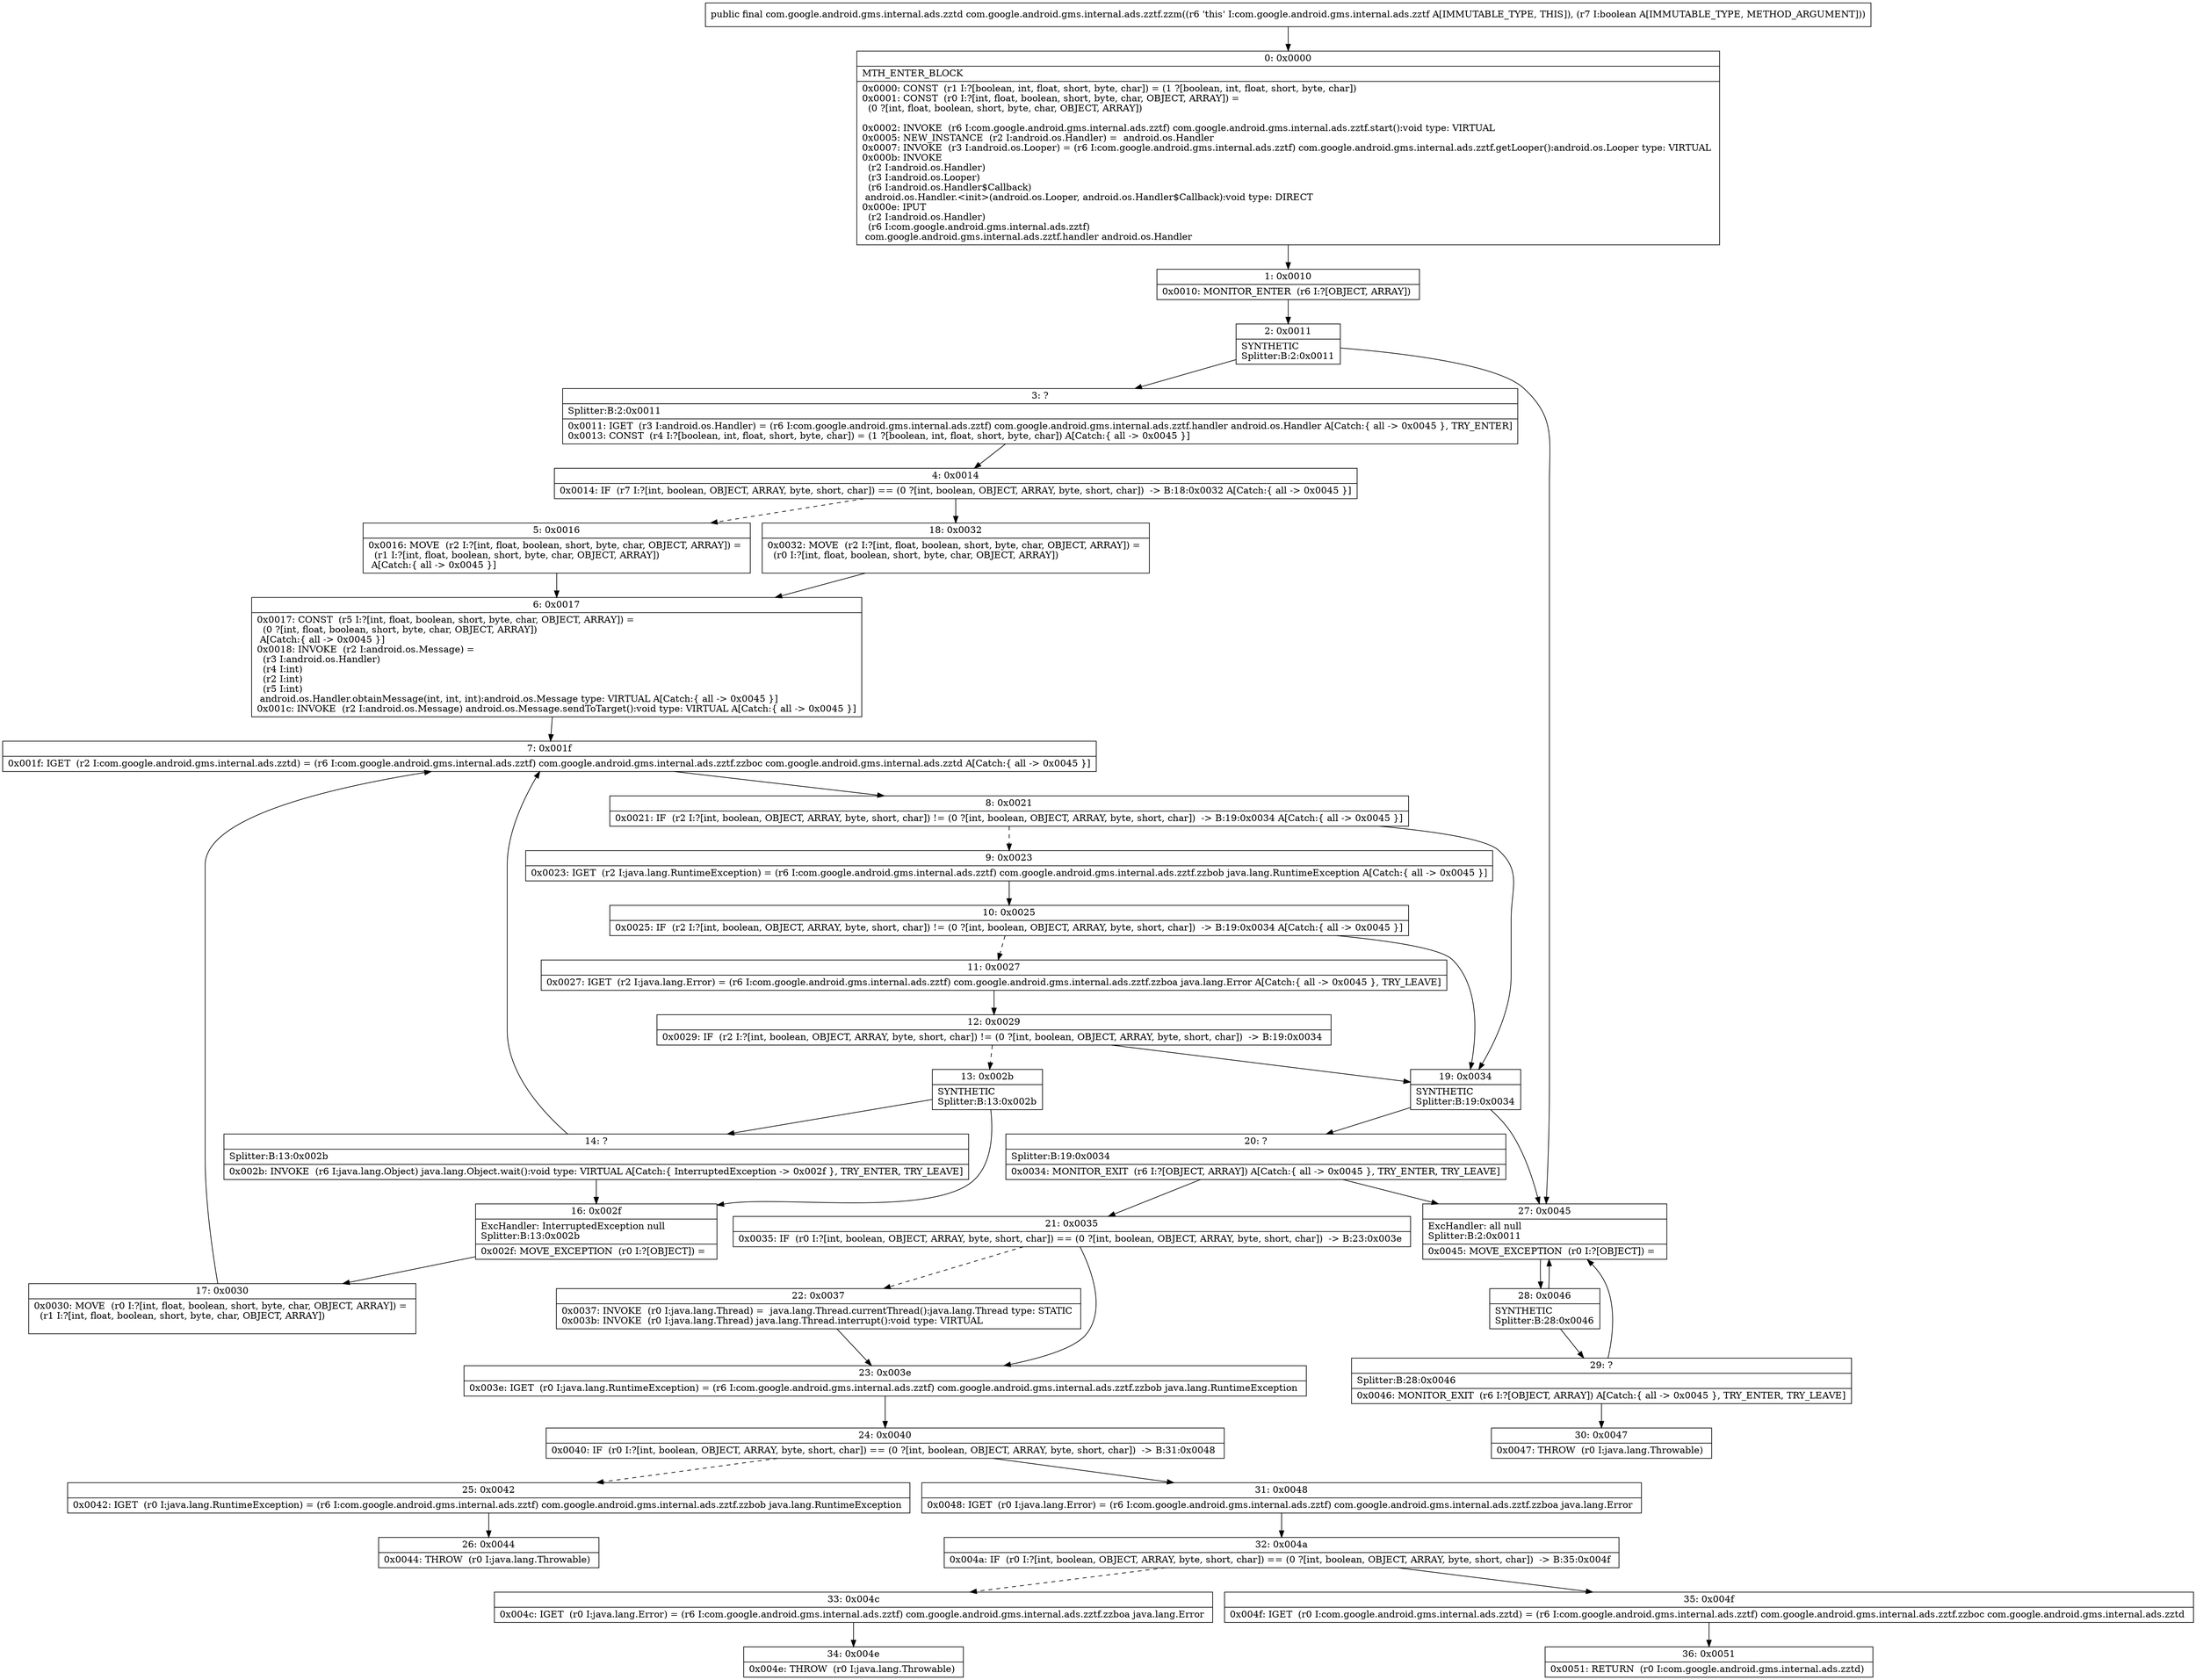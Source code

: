 digraph "CFG forcom.google.android.gms.internal.ads.zztf.zzm(Z)Lcom\/google\/android\/gms\/internal\/ads\/zztd;" {
Node_0 [shape=record,label="{0\:\ 0x0000|MTH_ENTER_BLOCK\l|0x0000: CONST  (r1 I:?[boolean, int, float, short, byte, char]) = (1 ?[boolean, int, float, short, byte, char]) \l0x0001: CONST  (r0 I:?[int, float, boolean, short, byte, char, OBJECT, ARRAY]) = \l  (0 ?[int, float, boolean, short, byte, char, OBJECT, ARRAY])\l \l0x0002: INVOKE  (r6 I:com.google.android.gms.internal.ads.zztf) com.google.android.gms.internal.ads.zztf.start():void type: VIRTUAL \l0x0005: NEW_INSTANCE  (r2 I:android.os.Handler) =  android.os.Handler \l0x0007: INVOKE  (r3 I:android.os.Looper) = (r6 I:com.google.android.gms.internal.ads.zztf) com.google.android.gms.internal.ads.zztf.getLooper():android.os.Looper type: VIRTUAL \l0x000b: INVOKE  \l  (r2 I:android.os.Handler)\l  (r3 I:android.os.Looper)\l  (r6 I:android.os.Handler$Callback)\l android.os.Handler.\<init\>(android.os.Looper, android.os.Handler$Callback):void type: DIRECT \l0x000e: IPUT  \l  (r2 I:android.os.Handler)\l  (r6 I:com.google.android.gms.internal.ads.zztf)\l com.google.android.gms.internal.ads.zztf.handler android.os.Handler \l}"];
Node_1 [shape=record,label="{1\:\ 0x0010|0x0010: MONITOR_ENTER  (r6 I:?[OBJECT, ARRAY]) \l}"];
Node_2 [shape=record,label="{2\:\ 0x0011|SYNTHETIC\lSplitter:B:2:0x0011\l}"];
Node_3 [shape=record,label="{3\:\ ?|Splitter:B:2:0x0011\l|0x0011: IGET  (r3 I:android.os.Handler) = (r6 I:com.google.android.gms.internal.ads.zztf) com.google.android.gms.internal.ads.zztf.handler android.os.Handler A[Catch:\{ all \-\> 0x0045 \}, TRY_ENTER]\l0x0013: CONST  (r4 I:?[boolean, int, float, short, byte, char]) = (1 ?[boolean, int, float, short, byte, char]) A[Catch:\{ all \-\> 0x0045 \}]\l}"];
Node_4 [shape=record,label="{4\:\ 0x0014|0x0014: IF  (r7 I:?[int, boolean, OBJECT, ARRAY, byte, short, char]) == (0 ?[int, boolean, OBJECT, ARRAY, byte, short, char])  \-\> B:18:0x0032 A[Catch:\{ all \-\> 0x0045 \}]\l}"];
Node_5 [shape=record,label="{5\:\ 0x0016|0x0016: MOVE  (r2 I:?[int, float, boolean, short, byte, char, OBJECT, ARRAY]) = \l  (r1 I:?[int, float, boolean, short, byte, char, OBJECT, ARRAY])\l A[Catch:\{ all \-\> 0x0045 \}]\l}"];
Node_6 [shape=record,label="{6\:\ 0x0017|0x0017: CONST  (r5 I:?[int, float, boolean, short, byte, char, OBJECT, ARRAY]) = \l  (0 ?[int, float, boolean, short, byte, char, OBJECT, ARRAY])\l A[Catch:\{ all \-\> 0x0045 \}]\l0x0018: INVOKE  (r2 I:android.os.Message) = \l  (r3 I:android.os.Handler)\l  (r4 I:int)\l  (r2 I:int)\l  (r5 I:int)\l android.os.Handler.obtainMessage(int, int, int):android.os.Message type: VIRTUAL A[Catch:\{ all \-\> 0x0045 \}]\l0x001c: INVOKE  (r2 I:android.os.Message) android.os.Message.sendToTarget():void type: VIRTUAL A[Catch:\{ all \-\> 0x0045 \}]\l}"];
Node_7 [shape=record,label="{7\:\ 0x001f|0x001f: IGET  (r2 I:com.google.android.gms.internal.ads.zztd) = (r6 I:com.google.android.gms.internal.ads.zztf) com.google.android.gms.internal.ads.zztf.zzboc com.google.android.gms.internal.ads.zztd A[Catch:\{ all \-\> 0x0045 \}]\l}"];
Node_8 [shape=record,label="{8\:\ 0x0021|0x0021: IF  (r2 I:?[int, boolean, OBJECT, ARRAY, byte, short, char]) != (0 ?[int, boolean, OBJECT, ARRAY, byte, short, char])  \-\> B:19:0x0034 A[Catch:\{ all \-\> 0x0045 \}]\l}"];
Node_9 [shape=record,label="{9\:\ 0x0023|0x0023: IGET  (r2 I:java.lang.RuntimeException) = (r6 I:com.google.android.gms.internal.ads.zztf) com.google.android.gms.internal.ads.zztf.zzbob java.lang.RuntimeException A[Catch:\{ all \-\> 0x0045 \}]\l}"];
Node_10 [shape=record,label="{10\:\ 0x0025|0x0025: IF  (r2 I:?[int, boolean, OBJECT, ARRAY, byte, short, char]) != (0 ?[int, boolean, OBJECT, ARRAY, byte, short, char])  \-\> B:19:0x0034 A[Catch:\{ all \-\> 0x0045 \}]\l}"];
Node_11 [shape=record,label="{11\:\ 0x0027|0x0027: IGET  (r2 I:java.lang.Error) = (r6 I:com.google.android.gms.internal.ads.zztf) com.google.android.gms.internal.ads.zztf.zzboa java.lang.Error A[Catch:\{ all \-\> 0x0045 \}, TRY_LEAVE]\l}"];
Node_12 [shape=record,label="{12\:\ 0x0029|0x0029: IF  (r2 I:?[int, boolean, OBJECT, ARRAY, byte, short, char]) != (0 ?[int, boolean, OBJECT, ARRAY, byte, short, char])  \-\> B:19:0x0034 \l}"];
Node_13 [shape=record,label="{13\:\ 0x002b|SYNTHETIC\lSplitter:B:13:0x002b\l}"];
Node_14 [shape=record,label="{14\:\ ?|Splitter:B:13:0x002b\l|0x002b: INVOKE  (r6 I:java.lang.Object) java.lang.Object.wait():void type: VIRTUAL A[Catch:\{ InterruptedException \-\> 0x002f \}, TRY_ENTER, TRY_LEAVE]\l}"];
Node_16 [shape=record,label="{16\:\ 0x002f|ExcHandler: InterruptedException null\lSplitter:B:13:0x002b\l|0x002f: MOVE_EXCEPTION  (r0 I:?[OBJECT]) =  \l}"];
Node_17 [shape=record,label="{17\:\ 0x0030|0x0030: MOVE  (r0 I:?[int, float, boolean, short, byte, char, OBJECT, ARRAY]) = \l  (r1 I:?[int, float, boolean, short, byte, char, OBJECT, ARRAY])\l \l}"];
Node_18 [shape=record,label="{18\:\ 0x0032|0x0032: MOVE  (r2 I:?[int, float, boolean, short, byte, char, OBJECT, ARRAY]) = \l  (r0 I:?[int, float, boolean, short, byte, char, OBJECT, ARRAY])\l \l}"];
Node_19 [shape=record,label="{19\:\ 0x0034|SYNTHETIC\lSplitter:B:19:0x0034\l}"];
Node_20 [shape=record,label="{20\:\ ?|Splitter:B:19:0x0034\l|0x0034: MONITOR_EXIT  (r6 I:?[OBJECT, ARRAY]) A[Catch:\{ all \-\> 0x0045 \}, TRY_ENTER, TRY_LEAVE]\l}"];
Node_21 [shape=record,label="{21\:\ 0x0035|0x0035: IF  (r0 I:?[int, boolean, OBJECT, ARRAY, byte, short, char]) == (0 ?[int, boolean, OBJECT, ARRAY, byte, short, char])  \-\> B:23:0x003e \l}"];
Node_22 [shape=record,label="{22\:\ 0x0037|0x0037: INVOKE  (r0 I:java.lang.Thread) =  java.lang.Thread.currentThread():java.lang.Thread type: STATIC \l0x003b: INVOKE  (r0 I:java.lang.Thread) java.lang.Thread.interrupt():void type: VIRTUAL \l}"];
Node_23 [shape=record,label="{23\:\ 0x003e|0x003e: IGET  (r0 I:java.lang.RuntimeException) = (r6 I:com.google.android.gms.internal.ads.zztf) com.google.android.gms.internal.ads.zztf.zzbob java.lang.RuntimeException \l}"];
Node_24 [shape=record,label="{24\:\ 0x0040|0x0040: IF  (r0 I:?[int, boolean, OBJECT, ARRAY, byte, short, char]) == (0 ?[int, boolean, OBJECT, ARRAY, byte, short, char])  \-\> B:31:0x0048 \l}"];
Node_25 [shape=record,label="{25\:\ 0x0042|0x0042: IGET  (r0 I:java.lang.RuntimeException) = (r6 I:com.google.android.gms.internal.ads.zztf) com.google.android.gms.internal.ads.zztf.zzbob java.lang.RuntimeException \l}"];
Node_26 [shape=record,label="{26\:\ 0x0044|0x0044: THROW  (r0 I:java.lang.Throwable) \l}"];
Node_27 [shape=record,label="{27\:\ 0x0045|ExcHandler: all null\lSplitter:B:2:0x0011\l|0x0045: MOVE_EXCEPTION  (r0 I:?[OBJECT]) =  \l}"];
Node_28 [shape=record,label="{28\:\ 0x0046|SYNTHETIC\lSplitter:B:28:0x0046\l}"];
Node_29 [shape=record,label="{29\:\ ?|Splitter:B:28:0x0046\l|0x0046: MONITOR_EXIT  (r6 I:?[OBJECT, ARRAY]) A[Catch:\{ all \-\> 0x0045 \}, TRY_ENTER, TRY_LEAVE]\l}"];
Node_30 [shape=record,label="{30\:\ 0x0047|0x0047: THROW  (r0 I:java.lang.Throwable) \l}"];
Node_31 [shape=record,label="{31\:\ 0x0048|0x0048: IGET  (r0 I:java.lang.Error) = (r6 I:com.google.android.gms.internal.ads.zztf) com.google.android.gms.internal.ads.zztf.zzboa java.lang.Error \l}"];
Node_32 [shape=record,label="{32\:\ 0x004a|0x004a: IF  (r0 I:?[int, boolean, OBJECT, ARRAY, byte, short, char]) == (0 ?[int, boolean, OBJECT, ARRAY, byte, short, char])  \-\> B:35:0x004f \l}"];
Node_33 [shape=record,label="{33\:\ 0x004c|0x004c: IGET  (r0 I:java.lang.Error) = (r6 I:com.google.android.gms.internal.ads.zztf) com.google.android.gms.internal.ads.zztf.zzboa java.lang.Error \l}"];
Node_34 [shape=record,label="{34\:\ 0x004e|0x004e: THROW  (r0 I:java.lang.Throwable) \l}"];
Node_35 [shape=record,label="{35\:\ 0x004f|0x004f: IGET  (r0 I:com.google.android.gms.internal.ads.zztd) = (r6 I:com.google.android.gms.internal.ads.zztf) com.google.android.gms.internal.ads.zztf.zzboc com.google.android.gms.internal.ads.zztd \l}"];
Node_36 [shape=record,label="{36\:\ 0x0051|0x0051: RETURN  (r0 I:com.google.android.gms.internal.ads.zztd) \l}"];
MethodNode[shape=record,label="{public final com.google.android.gms.internal.ads.zztd com.google.android.gms.internal.ads.zztf.zzm((r6 'this' I:com.google.android.gms.internal.ads.zztf A[IMMUTABLE_TYPE, THIS]), (r7 I:boolean A[IMMUTABLE_TYPE, METHOD_ARGUMENT])) }"];
MethodNode -> Node_0;
Node_0 -> Node_1;
Node_1 -> Node_2;
Node_2 -> Node_3;
Node_2 -> Node_27;
Node_3 -> Node_4;
Node_4 -> Node_5[style=dashed];
Node_4 -> Node_18;
Node_5 -> Node_6;
Node_6 -> Node_7;
Node_7 -> Node_8;
Node_8 -> Node_9[style=dashed];
Node_8 -> Node_19;
Node_9 -> Node_10;
Node_10 -> Node_11[style=dashed];
Node_10 -> Node_19;
Node_11 -> Node_12;
Node_12 -> Node_13[style=dashed];
Node_12 -> Node_19;
Node_13 -> Node_14;
Node_13 -> Node_16;
Node_14 -> Node_16;
Node_14 -> Node_7;
Node_16 -> Node_17;
Node_17 -> Node_7;
Node_18 -> Node_6;
Node_19 -> Node_20;
Node_19 -> Node_27;
Node_20 -> Node_21;
Node_20 -> Node_27;
Node_21 -> Node_22[style=dashed];
Node_21 -> Node_23;
Node_22 -> Node_23;
Node_23 -> Node_24;
Node_24 -> Node_25[style=dashed];
Node_24 -> Node_31;
Node_25 -> Node_26;
Node_27 -> Node_28;
Node_28 -> Node_29;
Node_28 -> Node_27;
Node_29 -> Node_30;
Node_29 -> Node_27;
Node_31 -> Node_32;
Node_32 -> Node_33[style=dashed];
Node_32 -> Node_35;
Node_33 -> Node_34;
Node_35 -> Node_36;
}

